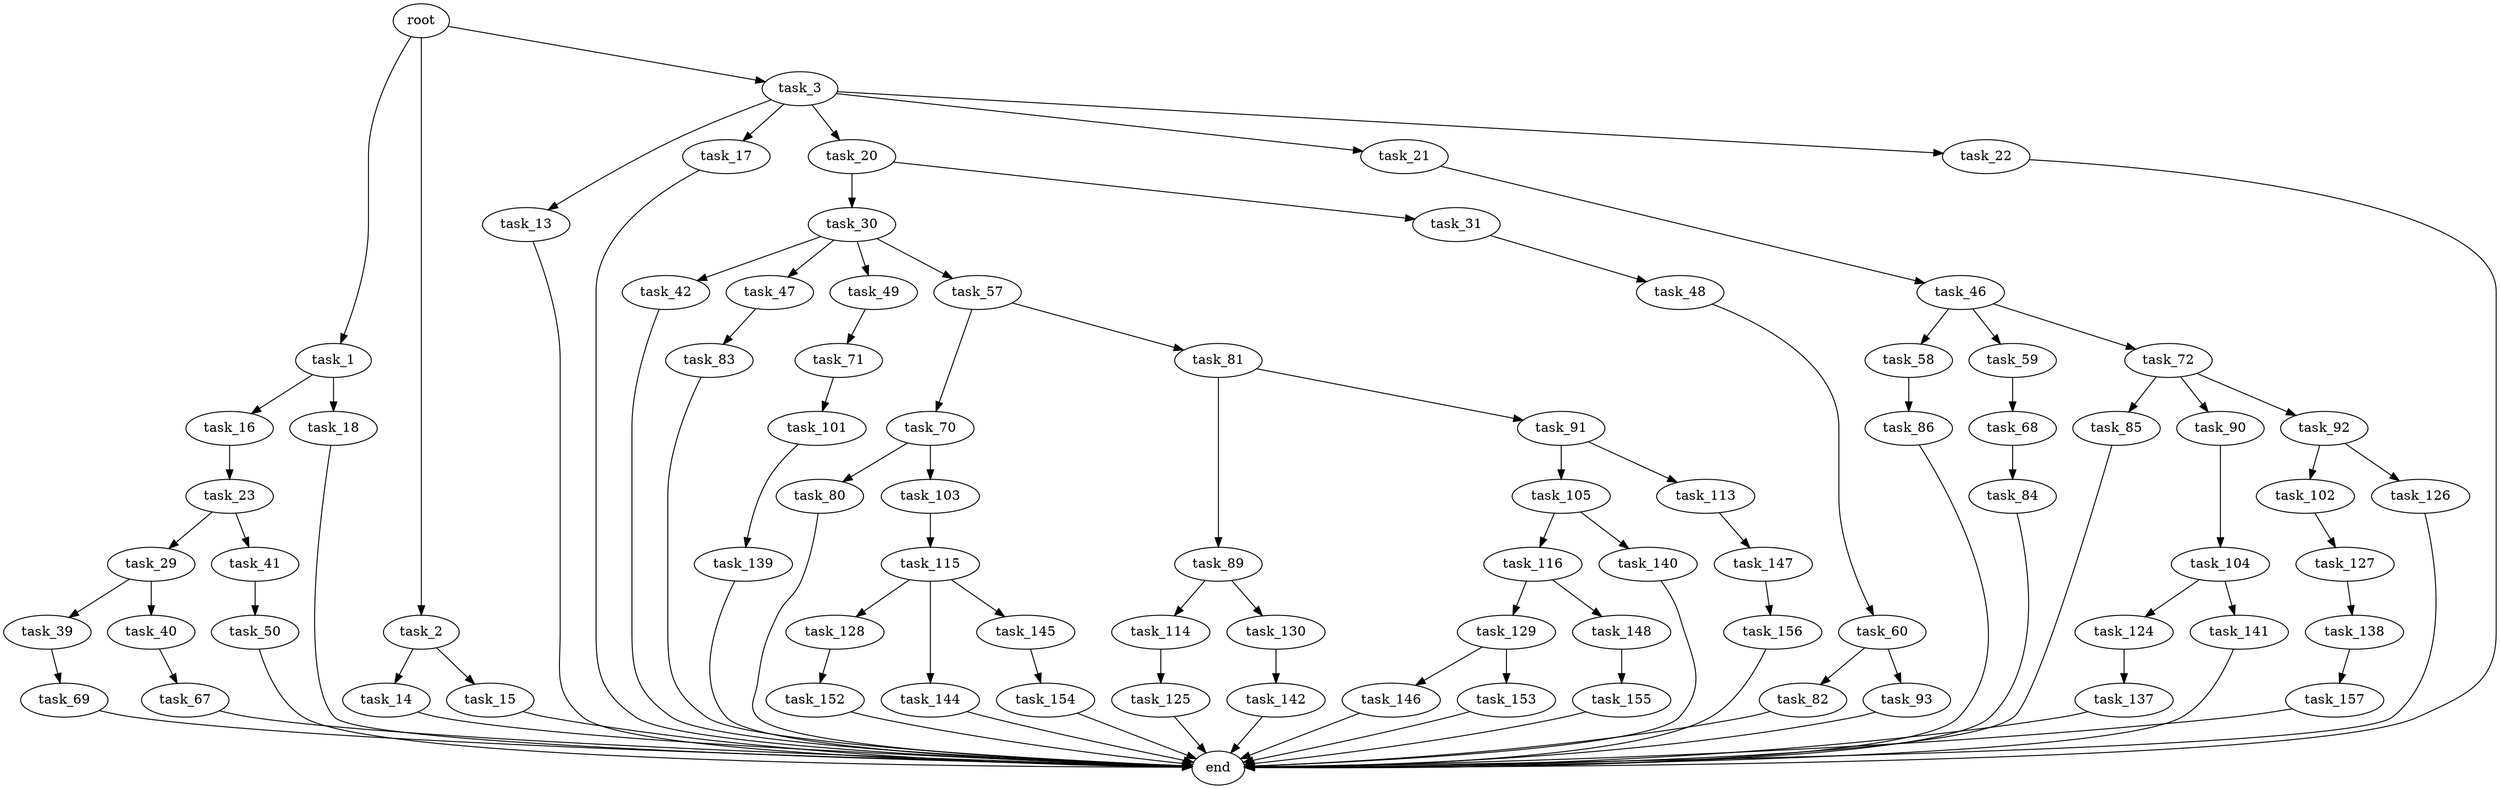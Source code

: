 digraph G {
  root [size="0.000000"];
  task_1 [size="5585983482.000000"];
  task_2 [size="549755813888.000000"];
  task_3 [size="1073741824000.000000"];
  task_13 [size="535275354671.000000"];
  task_14 [size="108873304161.000000"];
  task_15 [size="11899440563.000000"];
  task_16 [size="286989503714.000000"];
  task_17 [size="231928233984.000000"];
  task_18 [size="26527315231.000000"];
  task_20 [size="128248967007.000000"];
  task_21 [size="8589934592.000000"];
  task_22 [size="45015417890.000000"];
  task_23 [size="368293445632.000000"];
  task_29 [size="4228968808.000000"];
  task_30 [size="26531061609.000000"];
  task_31 [size="13396822833.000000"];
  task_39 [size="231928233984.000000"];
  task_40 [size="4267327371.000000"];
  task_41 [size="17572014880.000000"];
  task_42 [size="1073741824000.000000"];
  task_46 [size="815133592663.000000"];
  task_47 [size="782757789696.000000"];
  task_48 [size="1828408444.000000"];
  task_49 [size="1263963726.000000"];
  task_50 [size="549755813888.000000"];
  task_57 [size="10704385117.000000"];
  task_58 [size="113692325106.000000"];
  task_59 [size="782757789696.000000"];
  task_60 [size="12957710484.000000"];
  task_67 [size="231928233984.000000"];
  task_68 [size="177759910015.000000"];
  task_69 [size="231928233984.000000"];
  task_70 [size="782757789696.000000"];
  task_71 [size="231928233984.000000"];
  task_72 [size="6879056803.000000"];
  task_80 [size="320342580114.000000"];
  task_81 [size="1007155039072.000000"];
  task_82 [size="1051994342062.000000"];
  task_83 [size="549755813888.000000"];
  task_84 [size="549755813888.000000"];
  task_85 [size="4891791637.000000"];
  task_86 [size="4582381514.000000"];
  task_89 [size="2338619723.000000"];
  task_90 [size="193315912661.000000"];
  task_91 [size="863994902895.000000"];
  task_92 [size="84362914908.000000"];
  task_93 [size="34406994085.000000"];
  task_101 [size="231928233984.000000"];
  task_102 [size="1073741824000.000000"];
  task_103 [size="10744002179.000000"];
  task_104 [size="459824172.000000"];
  task_105 [size="28818658130.000000"];
  task_113 [size="27751344580.000000"];
  task_114 [size="130184722180.000000"];
  task_115 [size="1292342301.000000"];
  task_116 [size="8589934592.000000"];
  task_124 [size="885509790130.000000"];
  task_125 [size="8589934592.000000"];
  task_126 [size="275338952551.000000"];
  task_127 [size="245160167183.000000"];
  task_128 [size="1073741824000.000000"];
  task_129 [size="231928233984.000000"];
  task_130 [size="26099413204.000000"];
  task_137 [size="36435766749.000000"];
  task_138 [size="176790924506.000000"];
  task_139 [size="1454282917.000000"];
  task_140 [size="40724953992.000000"];
  task_141 [size="22955570433.000000"];
  task_142 [size="8391520916.000000"];
  task_144 [size="11797037101.000000"];
  task_145 [size="27997024070.000000"];
  task_146 [size="12509833894.000000"];
  task_147 [size="8589934592.000000"];
  task_148 [size="11537636131.000000"];
  task_152 [size="231928233984.000000"];
  task_153 [size="782757789696.000000"];
  task_154 [size="334979080471.000000"];
  task_155 [size="9385798569.000000"];
  task_156 [size="86832405133.000000"];
  task_157 [size="68719476736.000000"];
  end [size="0.000000"];

  root -> task_1 [size="1.000000"];
  root -> task_2 [size="1.000000"];
  root -> task_3 [size="1.000000"];
  task_1 -> task_16 [size="209715200.000000"];
  task_1 -> task_18 [size="209715200.000000"];
  task_2 -> task_14 [size="536870912.000000"];
  task_2 -> task_15 [size="536870912.000000"];
  task_3 -> task_13 [size="838860800.000000"];
  task_3 -> task_17 [size="838860800.000000"];
  task_3 -> task_20 [size="838860800.000000"];
  task_3 -> task_21 [size="838860800.000000"];
  task_3 -> task_22 [size="838860800.000000"];
  task_13 -> end [size="1.000000"];
  task_14 -> end [size="1.000000"];
  task_15 -> end [size="1.000000"];
  task_16 -> task_23 [size="411041792.000000"];
  task_17 -> end [size="1.000000"];
  task_18 -> end [size="1.000000"];
  task_20 -> task_30 [size="536870912.000000"];
  task_20 -> task_31 [size="536870912.000000"];
  task_21 -> task_46 [size="33554432.000000"];
  task_22 -> end [size="1.000000"];
  task_23 -> task_29 [size="411041792.000000"];
  task_23 -> task_41 [size="411041792.000000"];
  task_29 -> task_39 [size="75497472.000000"];
  task_29 -> task_40 [size="75497472.000000"];
  task_30 -> task_42 [size="679477248.000000"];
  task_30 -> task_47 [size="679477248.000000"];
  task_30 -> task_49 [size="679477248.000000"];
  task_30 -> task_57 [size="679477248.000000"];
  task_31 -> task_48 [size="209715200.000000"];
  task_39 -> task_69 [size="301989888.000000"];
  task_40 -> task_67 [size="301989888.000000"];
  task_41 -> task_50 [size="411041792.000000"];
  task_42 -> end [size="1.000000"];
  task_46 -> task_58 [size="536870912.000000"];
  task_46 -> task_59 [size="536870912.000000"];
  task_46 -> task_72 [size="536870912.000000"];
  task_47 -> task_83 [size="679477248.000000"];
  task_48 -> task_60 [size="33554432.000000"];
  task_49 -> task_71 [size="33554432.000000"];
  task_50 -> end [size="1.000000"];
  task_57 -> task_70 [size="301989888.000000"];
  task_57 -> task_81 [size="301989888.000000"];
  task_58 -> task_86 [size="134217728.000000"];
  task_59 -> task_68 [size="679477248.000000"];
  task_60 -> task_82 [size="209715200.000000"];
  task_60 -> task_93 [size="209715200.000000"];
  task_67 -> end [size="1.000000"];
  task_68 -> task_84 [size="411041792.000000"];
  task_69 -> end [size="1.000000"];
  task_70 -> task_80 [size="679477248.000000"];
  task_70 -> task_103 [size="679477248.000000"];
  task_71 -> task_101 [size="301989888.000000"];
  task_72 -> task_85 [size="134217728.000000"];
  task_72 -> task_90 [size="134217728.000000"];
  task_72 -> task_92 [size="134217728.000000"];
  task_80 -> end [size="1.000000"];
  task_81 -> task_89 [size="838860800.000000"];
  task_81 -> task_91 [size="838860800.000000"];
  task_82 -> end [size="1.000000"];
  task_83 -> end [size="1.000000"];
  task_84 -> end [size="1.000000"];
  task_85 -> end [size="1.000000"];
  task_86 -> end [size="1.000000"];
  task_89 -> task_114 [size="134217728.000000"];
  task_89 -> task_130 [size="134217728.000000"];
  task_90 -> task_104 [size="411041792.000000"];
  task_91 -> task_105 [size="679477248.000000"];
  task_91 -> task_113 [size="679477248.000000"];
  task_92 -> task_102 [size="75497472.000000"];
  task_92 -> task_126 [size="75497472.000000"];
  task_93 -> end [size="1.000000"];
  task_101 -> task_139 [size="301989888.000000"];
  task_102 -> task_127 [size="838860800.000000"];
  task_103 -> task_115 [size="301989888.000000"];
  task_104 -> task_124 [size="33554432.000000"];
  task_104 -> task_141 [size="33554432.000000"];
  task_105 -> task_116 [size="838860800.000000"];
  task_105 -> task_140 [size="838860800.000000"];
  task_113 -> task_147 [size="33554432.000000"];
  task_114 -> task_125 [size="209715200.000000"];
  task_115 -> task_128 [size="33554432.000000"];
  task_115 -> task_144 [size="33554432.000000"];
  task_115 -> task_145 [size="33554432.000000"];
  task_116 -> task_129 [size="33554432.000000"];
  task_116 -> task_148 [size="33554432.000000"];
  task_124 -> task_137 [size="679477248.000000"];
  task_125 -> end [size="1.000000"];
  task_126 -> end [size="1.000000"];
  task_127 -> task_138 [size="679477248.000000"];
  task_128 -> task_152 [size="838860800.000000"];
  task_129 -> task_146 [size="301989888.000000"];
  task_129 -> task_153 [size="301989888.000000"];
  task_130 -> task_142 [size="33554432.000000"];
  task_137 -> end [size="1.000000"];
  task_138 -> task_157 [size="134217728.000000"];
  task_139 -> end [size="1.000000"];
  task_140 -> end [size="1.000000"];
  task_141 -> end [size="1.000000"];
  task_142 -> end [size="1.000000"];
  task_144 -> end [size="1.000000"];
  task_145 -> task_154 [size="134217728.000000"];
  task_146 -> end [size="1.000000"];
  task_147 -> task_156 [size="33554432.000000"];
  task_148 -> task_155 [size="301989888.000000"];
  task_152 -> end [size="1.000000"];
  task_153 -> end [size="1.000000"];
  task_154 -> end [size="1.000000"];
  task_155 -> end [size="1.000000"];
  task_156 -> end [size="1.000000"];
  task_157 -> end [size="1.000000"];
}
